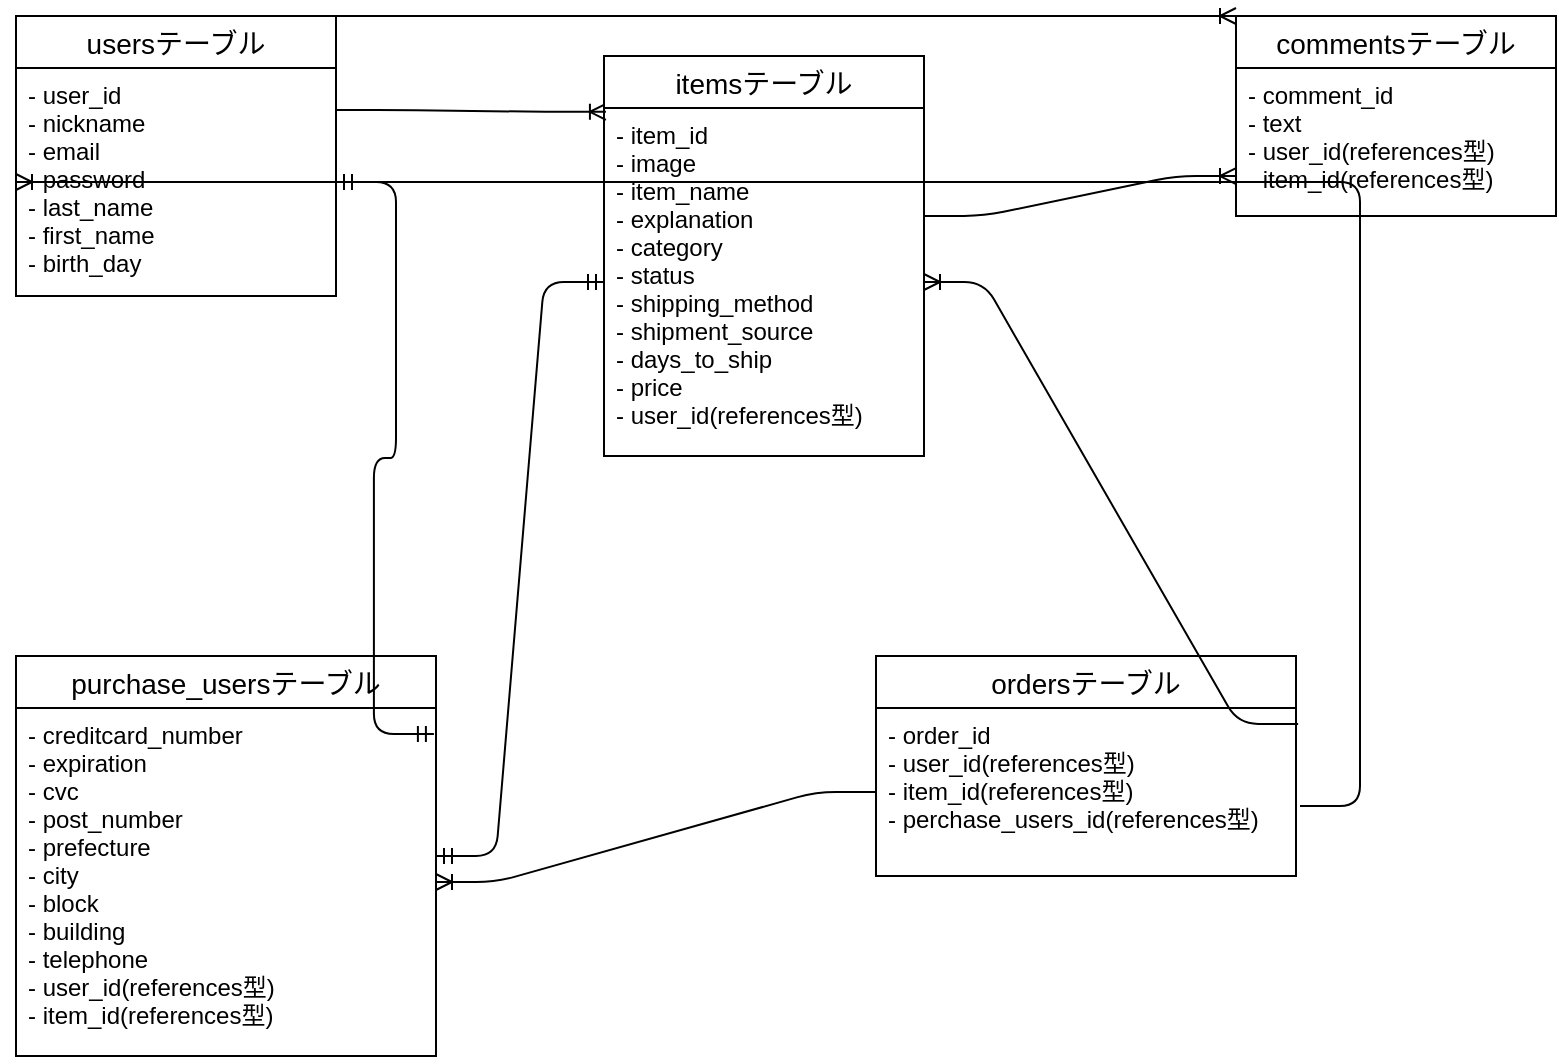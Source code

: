 <mxfile version="13.6.5" pages="2">
    <diagram id="H-mdaAnjfW3bl-vhKUEK" name="ページ1">
        <mxGraphModel dx="968" dy="680" grid="1" gridSize="10" guides="1" tooltips="1" connect="1" arrows="1" fold="1" page="1" pageScale="1" pageWidth="827" pageHeight="1169" math="0" shadow="0">
            <root>
                <mxCell id="0"/>
                <mxCell id="1" parent="0"/>
                <mxCell id="36" value="purchase_usersテーブル" style="swimlane;fontStyle=0;childLayout=stackLayout;horizontal=1;startSize=26;horizontalStack=0;resizeParent=1;resizeParentMax=0;resizeLast=0;collapsible=1;marginBottom=0;align=center;fontSize=14;" parent="1" vertex="1">
                    <mxGeometry x="40" y="400" width="210" height="200" as="geometry"/>
                </mxCell>
                <mxCell id="37" value="- creditcard_number&#10;- expiration&#10;- cvc&#10;- post_number&#10;- prefecture&#10;- city&#10;- block&#10;- building&#10;- telephone&#10;- user_id(references型)&#10;- item_id(references型)&#10;" style="text;strokeColor=none;fillColor=none;spacingLeft=4;spacingRight=4;overflow=hidden;rotatable=0;points=[[0,0.5],[1,0.5]];portConstraint=eastwest;fontSize=12;" parent="36" vertex="1">
                    <mxGeometry y="26" width="210" height="174" as="geometry"/>
                </mxCell>
                <mxCell id="2" value="usersテーブル" style="swimlane;fontStyle=0;childLayout=stackLayout;horizontal=1;startSize=26;horizontalStack=0;resizeParent=1;resizeParentMax=0;resizeLast=0;collapsible=1;marginBottom=0;align=center;fontSize=14;" parent="1" vertex="1">
                    <mxGeometry x="40" y="80" width="160" height="140" as="geometry"/>
                </mxCell>
                <mxCell id="3" value="- user_id&#10;- nickname&#10;- email&#10;- password&#10;- last_name&#10;- first_name&#10;- birth_day&#10;&#10;" style="text;strokeColor=none;fillColor=none;spacingLeft=4;spacingRight=4;overflow=hidden;rotatable=0;points=[[0,0.5],[1,0.5]];portConstraint=eastwest;fontSize=12;" parent="2" vertex="1">
                    <mxGeometry y="26" width="160" height="114" as="geometry"/>
                </mxCell>
                <mxCell id="10" value="ordersテーブル" style="swimlane;fontStyle=0;childLayout=stackLayout;horizontal=1;startSize=26;horizontalStack=0;resizeParent=1;resizeParentMax=0;resizeLast=0;collapsible=1;marginBottom=0;align=center;fontSize=14;" parent="1" vertex="1">
                    <mxGeometry x="470" y="400" width="210" height="110" as="geometry"/>
                </mxCell>
                <mxCell id="11" value="- order_id&#10;- user_id(references型)&#10;- item_id(references型)&#10;- perchase_users_id(references型)&#10;&#10;&#10;&#10;&#10;" style="text;strokeColor=none;fillColor=none;spacingLeft=4;spacingRight=4;overflow=hidden;rotatable=0;points=[[0,0.5],[1,0.5]];portConstraint=eastwest;fontSize=12;" parent="10" vertex="1">
                    <mxGeometry y="26" width="210" height="84" as="geometry"/>
                </mxCell>
                <mxCell id="43" value="" style="edgeStyle=entityRelationEdgeStyle;fontSize=12;html=1;endArrow=ERoneToMany;exitX=1;exitY=0.184;exitDx=0;exitDy=0;entryX=0.006;entryY=0.011;entryDx=0;entryDy=0;entryPerimeter=0;exitPerimeter=0;" parent="1" source="3" target="7" edge="1">
                    <mxGeometry width="100" height="100" relative="1" as="geometry">
                        <mxPoint x="420" y="400" as="sourcePoint"/>
                        <mxPoint x="520" y="300" as="targetPoint"/>
                    </mxGeometry>
                </mxCell>
                <mxCell id="44" value="" style="edgeStyle=entityRelationEdgeStyle;fontSize=12;html=1;endArrow=ERoneToMany;exitX=1;exitY=0.31;exitDx=0;exitDy=0;exitPerimeter=0;entryX=0;entryY=0.73;entryDx=0;entryDy=0;entryPerimeter=0;" parent="1" source="7" target="15" edge="1">
                    <mxGeometry width="100" height="100" relative="1" as="geometry">
                        <mxPoint x="420" y="400" as="sourcePoint"/>
                        <mxPoint x="520" y="300" as="targetPoint"/>
                    </mxGeometry>
                </mxCell>
                <mxCell id="45" value="" style="edgeStyle=entityRelationEdgeStyle;fontSize=12;html=1;endArrow=ERoneToMany;exitX=0.5;exitY=0;exitDx=0;exitDy=0;entryX=0;entryY=0;entryDx=0;entryDy=0;" parent="1" source="2" target="14" edge="1">
                    <mxGeometry width="100" height="100" relative="1" as="geometry">
                        <mxPoint x="118" y="70" as="sourcePoint"/>
                        <mxPoint x="520" y="300" as="targetPoint"/>
                    </mxGeometry>
                </mxCell>
                <mxCell id="6" value="itemsテーブル" style="swimlane;fontStyle=0;childLayout=stackLayout;horizontal=1;startSize=26;horizontalStack=0;resizeParent=1;resizeParentMax=0;resizeLast=0;collapsible=1;marginBottom=0;align=center;fontSize=14;" parent="1" vertex="1">
                    <mxGeometry x="334" y="100" width="160" height="200" as="geometry"/>
                </mxCell>
                <mxCell id="7" value="- item_id&#10;- image&#10;- item_name&#10;- explanation&#10;- category&#10;- status&#10;- shipping_method&#10;- shipment_source&#10;- days_to_ship&#10;- price&#10;- user_id(references型)" style="text;strokeColor=none;fillColor=none;spacingLeft=4;spacingRight=4;overflow=hidden;rotatable=0;points=[[0,0.5],[1,0.5]];portConstraint=eastwest;fontSize=12;" parent="6" vertex="1">
                    <mxGeometry y="26" width="160" height="174" as="geometry"/>
                </mxCell>
                <mxCell id="14" value="commentsテーブル" style="swimlane;fontStyle=0;childLayout=stackLayout;horizontal=1;startSize=26;horizontalStack=0;resizeParent=1;resizeParentMax=0;resizeLast=0;collapsible=1;marginBottom=0;align=center;fontSize=14;" parent="1" vertex="1">
                    <mxGeometry x="650" y="80" width="160" height="100" as="geometry"/>
                </mxCell>
                <mxCell id="15" value="- comment_id&#10;- text&#10;- user_id(references型)&#10;- item_id(references型)" style="text;strokeColor=none;fillColor=none;spacingLeft=4;spacingRight=4;overflow=hidden;rotatable=0;points=[[0,0.5],[1,0.5]];portConstraint=eastwest;fontSize=12;" parent="14" vertex="1">
                    <mxGeometry y="26" width="160" height="74" as="geometry"/>
                </mxCell>
                <mxCell id="49" value="" style="edgeStyle=entityRelationEdgeStyle;fontSize=12;html=1;endArrow=ERoneToMany;" parent="1" source="11" target="37" edge="1">
                    <mxGeometry width="100" height="100" relative="1" as="geometry">
                        <mxPoint x="210" y="173" as="sourcePoint"/>
                        <mxPoint x="344" y="189.94" as="targetPoint"/>
                    </mxGeometry>
                </mxCell>
                <mxCell id="50" value="" style="edgeStyle=entityRelationEdgeStyle;fontSize=12;html=1;endArrow=ERoneToMany;exitX=1.005;exitY=0.095;exitDx=0;exitDy=0;exitPerimeter=0;" parent="1" source="11" target="7" edge="1">
                    <mxGeometry width="100" height="100" relative="1" as="geometry">
                        <mxPoint x="420" y="400" as="sourcePoint"/>
                        <mxPoint x="450" y="420" as="targetPoint"/>
                    </mxGeometry>
                </mxCell>
                <mxCell id="52" value="" style="edgeStyle=entityRelationEdgeStyle;fontSize=12;html=1;endArrow=ERoneToMany;entryX=0;entryY=0.5;entryDx=0;entryDy=0;" parent="1" target="3" edge="1">
                    <mxGeometry width="100" height="100" relative="1" as="geometry">
                        <mxPoint x="682" y="475" as="sourcePoint"/>
                        <mxPoint x="520" y="300" as="targetPoint"/>
                    </mxGeometry>
                </mxCell>
                <mxCell id="53" value="" style="edgeStyle=entityRelationEdgeStyle;fontSize=12;html=1;endArrow=ERmandOne;startArrow=ERmandOne;exitX=0.995;exitY=0.075;exitDx=0;exitDy=0;exitPerimeter=0;" parent="1" source="37" target="3" edge="1">
                    <mxGeometry width="100" height="100" relative="1" as="geometry">
                        <mxPoint x="115" y="250" as="sourcePoint"/>
                        <mxPoint x="180" y="280" as="targetPoint"/>
                    </mxGeometry>
                </mxCell>
                <mxCell id="54" value="" style="edgeStyle=entityRelationEdgeStyle;fontSize=12;html=1;endArrow=ERmandOne;startArrow=ERmandOne;entryX=0;entryY=0.5;entryDx=0;entryDy=0;exitX=1;exitY=0.425;exitDx=0;exitDy=0;exitPerimeter=0;" parent="1" source="37" target="7" edge="1">
                    <mxGeometry width="100" height="100" relative="1" as="geometry">
                        <mxPoint x="420" y="400" as="sourcePoint"/>
                        <mxPoint x="520" y="300" as="targetPoint"/>
                    </mxGeometry>
                </mxCell>
            </root>
        </mxGraphModel>
    </diagram>
    <diagram id="WYGLG8KyqW_pHqks4KFX" name="ページ2">
        <mxGraphModel dx="939" dy="526" grid="1" gridSize="10" guides="1" tooltips="1" connect="1" arrows="1" fold="1" page="1" pageScale="1" pageWidth="827" pageHeight="1169" math="0" shadow="0">
            <root>
                <mxCell id="jRapPq19mexWDUoKfFQA-0"/>
                <mxCell id="jRapPq19mexWDUoKfFQA-1" parent="jRapPq19mexWDUoKfFQA-0"/>
                <mxCell id="rz8JbIu0KyJT9gP2oPyl-0" value="commentsテーブル" style="swimlane;fontStyle=0;childLayout=stackLayout;horizontal=1;startSize=26;horizontalStack=0;resizeParent=1;resizeParentMax=0;resizeLast=0;collapsible=1;marginBottom=0;align=center;fontSize=14;" parent="jRapPq19mexWDUoKfFQA-1" vertex="1">
                    <mxGeometry x="530" y="140" width="160" height="100" as="geometry"/>
                </mxCell>
                <mxCell id="rz8JbIu0KyJT9gP2oPyl-1" value="- text&#10;- user(references型)&#10;- item(references型)" style="text;strokeColor=none;fillColor=none;spacingLeft=4;spacingRight=4;overflow=hidden;rotatable=0;points=[[0,0.5],[1,0.5]];portConstraint=eastwest;fontSize=12;" parent="rz8JbIu0KyJT9gP2oPyl-0" vertex="1">
                    <mxGeometry y="26" width="160" height="74" as="geometry"/>
                </mxCell>
                <mxCell id="jbFSHuxpzyDv0IGyL3ZP-2" value="usersテーブル" style="swimlane;fontStyle=0;childLayout=stackLayout;horizontal=1;startSize=26;horizontalStack=0;resizeParent=1;resizeParentMax=0;resizeLast=0;collapsible=1;marginBottom=0;align=center;fontSize=14;" parent="jRapPq19mexWDUoKfFQA-1" vertex="1">
                    <mxGeometry x="40" y="60" width="160" height="180" as="geometry"/>
                </mxCell>
                <mxCell id="jbFSHuxpzyDv0IGyL3ZP-3" value="- nickname&#10;- email&#10;- password&#10;- last_name&#10;- first_name&#10;- last_name_katakana&#10;- first_name_katakana&#10;- birth_year&#10;- birth_month&#10;- birth_day" style="text;strokeColor=none;fillColor=none;spacingLeft=4;spacingRight=4;overflow=hidden;rotatable=0;points=[[0,0.5],[1,0.5]];portConstraint=eastwest;fontSize=12;" parent="jbFSHuxpzyDv0IGyL3ZP-2" vertex="1">
                    <mxGeometry y="26" width="160" height="154" as="geometry"/>
                </mxCell>
                <mxCell id="rz8JbIu0KyJT9gP2oPyl-2" value="" style="edgeStyle=entityRelationEdgeStyle;fontSize=12;html=1;endArrow=ERoneToMany;exitX=1;exitY=0.5;exitDx=0;exitDy=0;entryX=0;entryY=0.563;entryDx=0;entryDy=0;entryPerimeter=0;" parent="jRapPq19mexWDUoKfFQA-1" source="jbFSHuxpzyDv0IGyL3ZP-3" target="50Q4INNQeM1moYLBocWw-1" edge="1">
                    <mxGeometry width="100" height="100" relative="1" as="geometry">
                        <mxPoint x="440" y="380" as="sourcePoint"/>
                        <mxPoint x="540" y="280" as="targetPoint"/>
                    </mxGeometry>
                </mxCell>
                <mxCell id="rz8JbIu0KyJT9gP2oPyl-3" value="" style="edgeStyle=entityRelationEdgeStyle;fontSize=12;html=1;endArrow=ERoneToMany;exitX=1.019;exitY=0.845;exitDx=0;exitDy=0;exitPerimeter=0;entryX=0;entryY=0.25;entryDx=0;entryDy=0;" parent="jRapPq19mexWDUoKfFQA-1" source="50Q4INNQeM1moYLBocWw-1" target="rz8JbIu0KyJT9gP2oPyl-0" edge="1">
                    <mxGeometry width="100" height="100" relative="1" as="geometry">
                        <mxPoint x="440" y="380" as="sourcePoint"/>
                        <mxPoint x="540" y="280" as="targetPoint"/>
                    </mxGeometry>
                </mxCell>
                <mxCell id="rz8JbIu0KyJT9gP2oPyl-4" value="" style="edgeStyle=entityRelationEdgeStyle;fontSize=12;html=1;endArrow=ERoneToMany;exitX=0.994;exitY=0.994;exitDx=0;exitDy=0;exitPerimeter=0;entryX=-0.025;entryY=0.959;entryDx=0;entryDy=0;entryPerimeter=0;" parent="jRapPq19mexWDUoKfFQA-1" source="jbFSHuxpzyDv0IGyL3ZP-3" target="rz8JbIu0KyJT9gP2oPyl-1" edge="1">
                    <mxGeometry width="100" height="100" relative="1" as="geometry">
                        <mxPoint x="440" y="380" as="sourcePoint"/>
                        <mxPoint x="310" y="340" as="targetPoint"/>
                    </mxGeometry>
                </mxCell>
                <mxCell id="50Q4INNQeM1moYLBocWw-0" value="itemsテーブル" style="swimlane;fontStyle=0;childLayout=stackLayout;horizontal=1;startSize=26;horizontalStack=0;resizeParent=1;resizeParentMax=0;resizeLast=0;collapsible=1;marginBottom=0;align=center;fontSize=14;" parent="jRapPq19mexWDUoKfFQA-1" vertex="1">
                    <mxGeometry x="280" y="10" width="160" height="200" as="geometry"/>
                </mxCell>
                <mxCell id="50Q4INNQeM1moYLBocWw-1" value="- image&#10;- name&#10;- explanation&#10;- category&#10;- status&#10;- postage_payer&#10;- shipping_method&#10;- prefecture_code&#10;- days_to_ship&#10;- price&#10;- user(references型)" style="text;strokeColor=none;fillColor=none;spacingLeft=4;spacingRight=4;overflow=hidden;rotatable=0;points=[[0,0.5],[1,0.5]];portConstraint=eastwest;fontSize=12;" parent="50Q4INNQeM1moYLBocWw-0" vertex="1">
                    <mxGeometry y="26" width="160" height="174" as="geometry"/>
                </mxCell>
                <mxCell id="wGMBz54lO9Os1w4U_U75-2" value="ordersテーブル" style="swimlane;fontStyle=0;childLayout=stackLayout;horizontal=1;startSize=26;horizontalStack=0;resizeParent=1;resizeParentMax=0;resizeLast=0;collapsible=1;marginBottom=0;align=center;fontSize=14;" parent="jRapPq19mexWDUoKfFQA-1" vertex="1">
                    <mxGeometry x="260" y="320" width="220" height="210" as="geometry"/>
                </mxCell>
                <mxCell id="wGMBz54lO9Os1w4U_U75-3" value="- card_number&#10;- expiration_year&#10;- expiration_month&#10;- security_code&#10;- post_code&#10;- prefecture_code&#10;- city&#10;- block&#10;- building&#10;- phone_number&#10;- user(references型)&#10;- item(references型)&#10;" style="text;strokeColor=none;fillColor=none;spacingLeft=4;spacingRight=4;overflow=hidden;rotatable=0;points=[[0,0.5],[1,0.5]];portConstraint=eastwest;fontSize=12;" parent="wGMBz54lO9Os1w4U_U75-2" vertex="1">
                    <mxGeometry y="26" width="220" height="184" as="geometry"/>
                </mxCell>
                <mxCell id="rz8JbIu0KyJT9gP2oPyl-13" value="" style="edgeStyle=entityRelationEdgeStyle;fontSize=12;html=1;endArrow=ERmandOne;startArrow=ERmandOne;exitX=1;exitY=0.5;exitDx=0;exitDy=0;" parent="jRapPq19mexWDUoKfFQA-1" source="wGMBz54lO9Os1w4U_U75-3" target="50Q4INNQeM1moYLBocWw-1" edge="1">
                    <mxGeometry width="100" height="100" relative="1" as="geometry">
                        <mxPoint x="460" y="360" as="sourcePoint"/>
                        <mxPoint x="560" y="260" as="targetPoint"/>
                    </mxGeometry>
                </mxCell>
                <mxCell id="rz8JbIu0KyJT9gP2oPyl-14" value="" style="edgeStyle=entityRelationEdgeStyle;fontSize=12;html=1;endArrow=ERoneToMany;entryX=-0.014;entryY=0.332;entryDx=0;entryDy=0;entryPerimeter=0;exitX=1;exitY=0.5;exitDx=0;exitDy=0;" parent="jRapPq19mexWDUoKfFQA-1" source="jbFSHuxpzyDv0IGyL3ZP-3" target="wGMBz54lO9Os1w4U_U75-3" edge="1">
                    <mxGeometry width="100" height="100" relative="1" as="geometry">
                        <mxPoint x="420" y="380" as="sourcePoint"/>
                        <mxPoint x="123" y="244" as="targetPoint"/>
                    </mxGeometry>
                </mxCell>
            </root>
        </mxGraphModel>
    </diagram>
</mxfile>